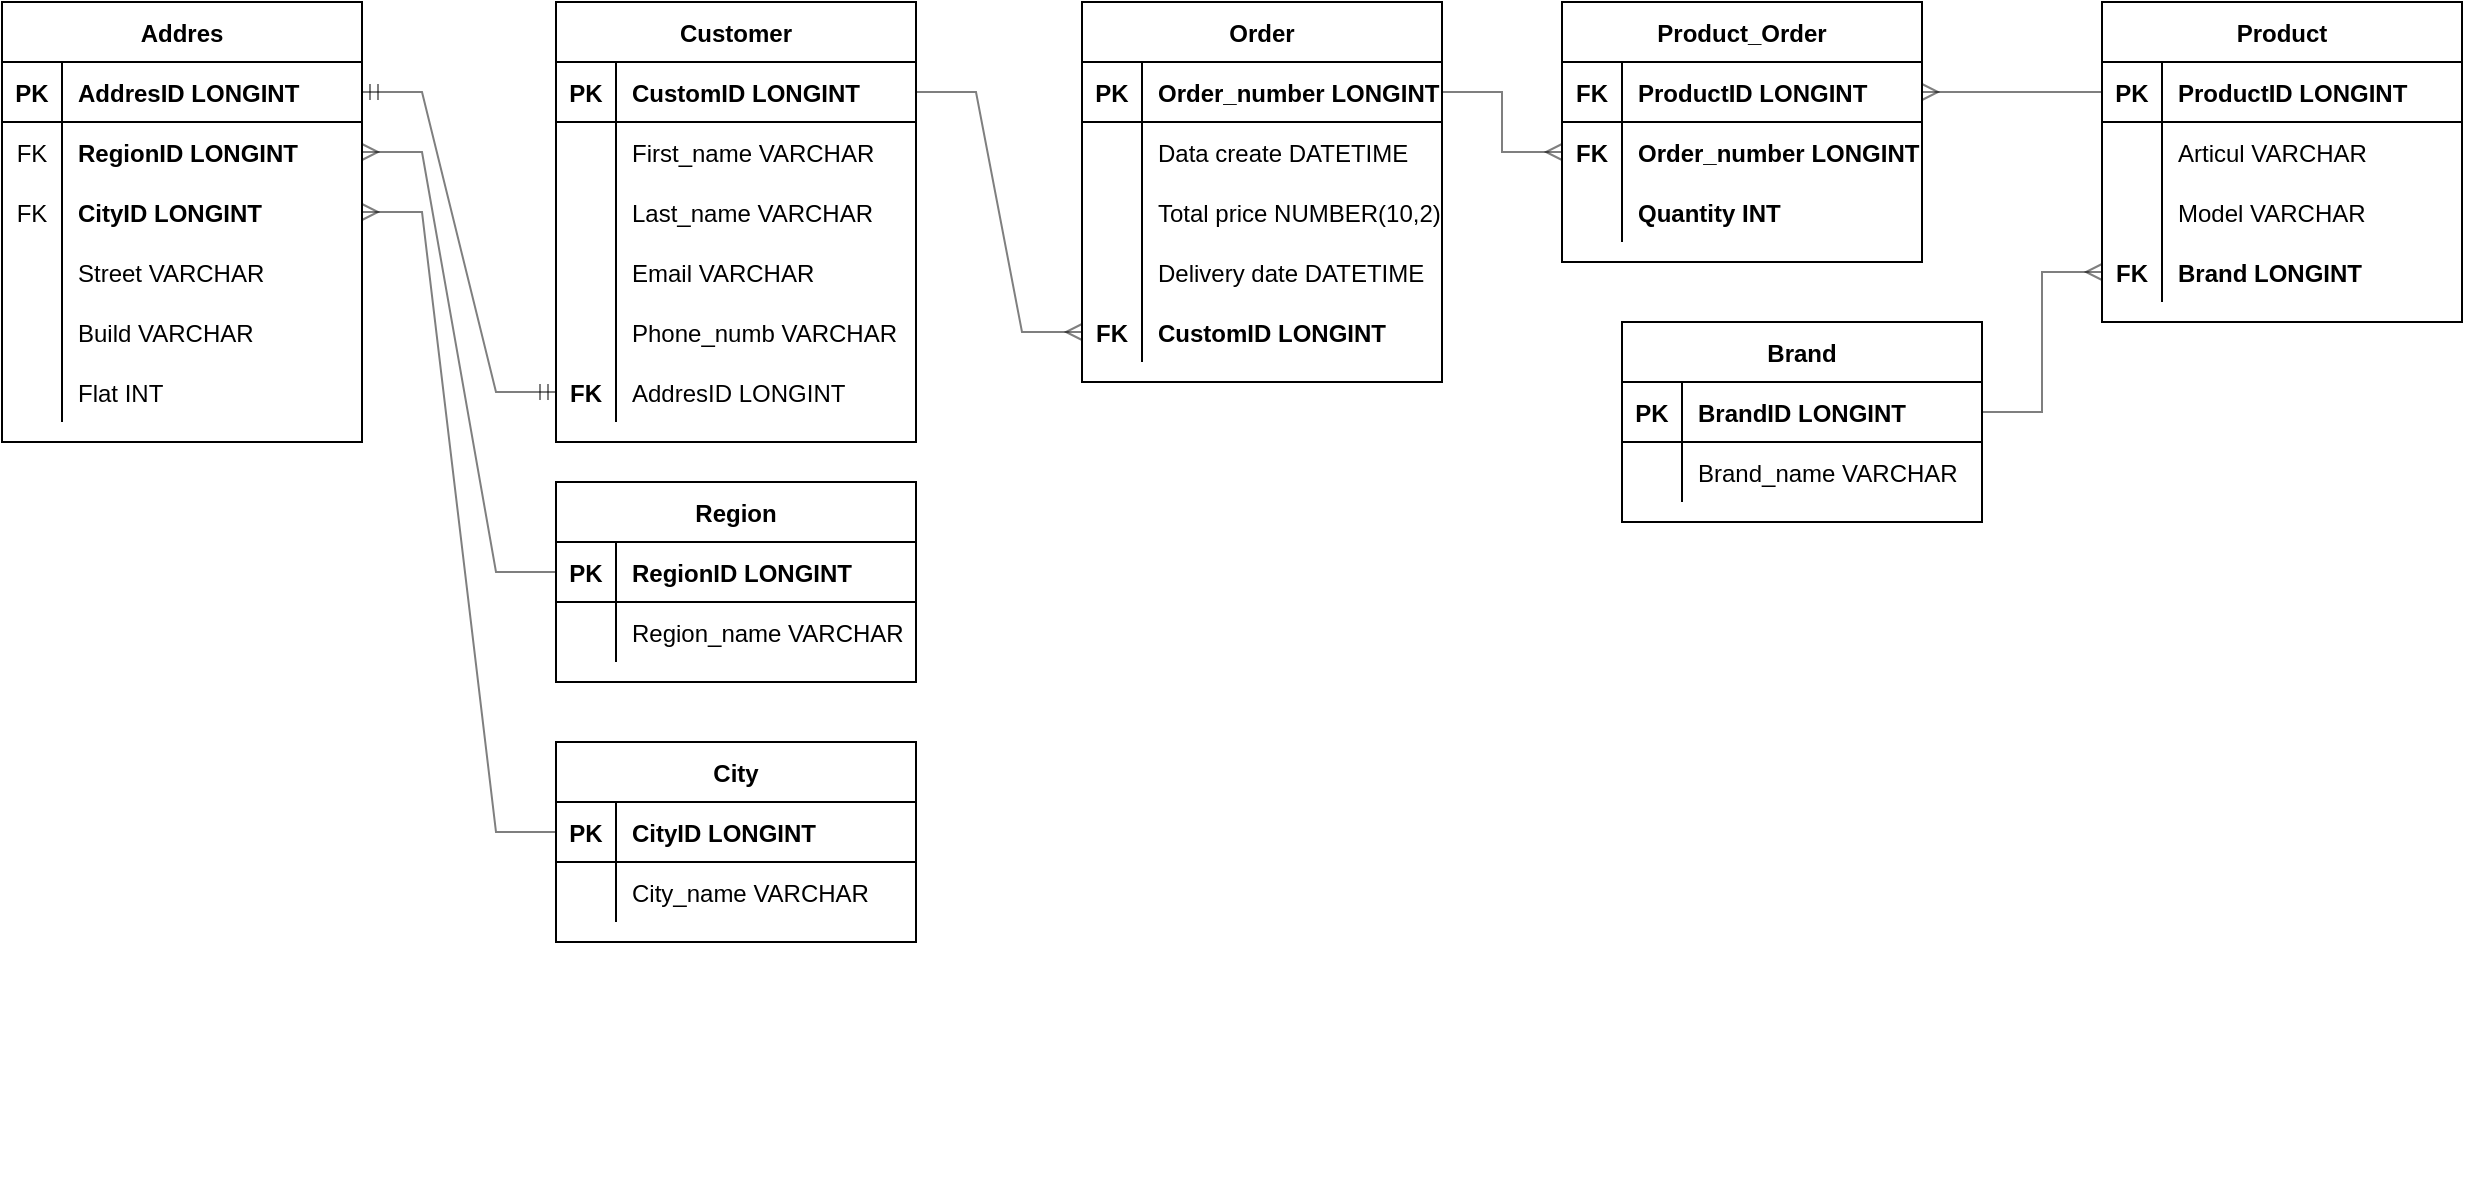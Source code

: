 <mxfile version="14.6.10" type="browser"><diagram id="TyTSO4e-wHSwPE5E1-9s" name="Page-1"><mxGraphModel dx="2249" dy="762" grid="1" gridSize="10" guides="1" tooltips="1" connect="1" arrows="1" fold="1" page="1" pageScale="1" pageWidth="827" pageHeight="1169" math="0" shadow="0"><root><mxCell id="0"/><mxCell id="1" parent="0"/><mxCell id="EKJioVwfo5TzYku-md_g-40" value="Customer" style="shape=table;startSize=30;container=1;collapsible=1;childLayout=tableLayout;fixedRows=1;rowLines=0;fontStyle=1;align=center;resizeLast=1;" parent="1" vertex="1"><mxGeometry x="-503" y="40" width="180" height="220" as="geometry"><mxRectangle x="30" y="90" width="90" height="30" as="alternateBounds"/></mxGeometry></mxCell><mxCell id="EKJioVwfo5TzYku-md_g-41" value="" style="shape=partialRectangle;collapsible=0;dropTarget=0;pointerEvents=0;fillColor=none;top=0;left=0;bottom=1;right=0;points=[[0,0.5],[1,0.5]];portConstraint=eastwest;" parent="EKJioVwfo5TzYku-md_g-40" vertex="1"><mxGeometry y="30" width="180" height="30" as="geometry"/></mxCell><mxCell id="EKJioVwfo5TzYku-md_g-42" value="PK" style="shape=partialRectangle;connectable=0;fillColor=none;top=0;left=0;bottom=0;right=0;fontStyle=1;overflow=hidden;" parent="EKJioVwfo5TzYku-md_g-41" vertex="1"><mxGeometry width="30" height="30" as="geometry"/></mxCell><mxCell id="EKJioVwfo5TzYku-md_g-43" value="CustomID LONGINT" style="shape=partialRectangle;connectable=0;fillColor=none;top=0;left=0;bottom=0;right=0;align=left;spacingLeft=6;fontStyle=1;overflow=hidden;" parent="EKJioVwfo5TzYku-md_g-41" vertex="1"><mxGeometry x="30" width="150" height="30" as="geometry"/></mxCell><mxCell id="EKJioVwfo5TzYku-md_g-44" value="" style="shape=partialRectangle;collapsible=0;dropTarget=0;pointerEvents=0;fillColor=none;top=0;left=0;bottom=0;right=0;points=[[0,0.5],[1,0.5]];portConstraint=eastwest;" parent="EKJioVwfo5TzYku-md_g-40" vertex="1"><mxGeometry y="60" width="180" height="30" as="geometry"/></mxCell><mxCell id="EKJioVwfo5TzYku-md_g-45" value="" style="shape=partialRectangle;connectable=0;fillColor=none;top=0;left=0;bottom=0;right=0;editable=1;overflow=hidden;" parent="EKJioVwfo5TzYku-md_g-44" vertex="1"><mxGeometry width="30" height="30" as="geometry"/></mxCell><mxCell id="EKJioVwfo5TzYku-md_g-46" value="First_name VARCHAR" style="shape=partialRectangle;connectable=0;fillColor=none;top=0;left=0;bottom=0;right=0;align=left;spacingLeft=6;overflow=hidden;" parent="EKJioVwfo5TzYku-md_g-44" vertex="1"><mxGeometry x="30" width="150" height="30" as="geometry"/></mxCell><mxCell id="EKJioVwfo5TzYku-md_g-47" value="" style="shape=partialRectangle;collapsible=0;dropTarget=0;pointerEvents=0;fillColor=none;top=0;left=0;bottom=0;right=0;points=[[0,0.5],[1,0.5]];portConstraint=eastwest;" parent="EKJioVwfo5TzYku-md_g-40" vertex="1"><mxGeometry y="90" width="180" height="30" as="geometry"/></mxCell><mxCell id="EKJioVwfo5TzYku-md_g-48" value="" style="shape=partialRectangle;connectable=0;fillColor=none;top=0;left=0;bottom=0;right=0;editable=1;overflow=hidden;" parent="EKJioVwfo5TzYku-md_g-47" vertex="1"><mxGeometry width="30" height="30" as="geometry"/></mxCell><mxCell id="EKJioVwfo5TzYku-md_g-49" value="Last_name VARCHAR" style="shape=partialRectangle;connectable=0;fillColor=none;top=0;left=0;bottom=0;right=0;align=left;spacingLeft=6;overflow=hidden;" parent="EKJioVwfo5TzYku-md_g-47" vertex="1"><mxGeometry x="30" width="150" height="30" as="geometry"/></mxCell><mxCell id="EKJioVwfo5TzYku-md_g-50" value="" style="shape=partialRectangle;collapsible=0;dropTarget=0;pointerEvents=0;fillColor=none;top=0;left=0;bottom=0;right=0;points=[[0,0.5],[1,0.5]];portConstraint=eastwest;" parent="EKJioVwfo5TzYku-md_g-40" vertex="1"><mxGeometry y="120" width="180" height="30" as="geometry"/></mxCell><mxCell id="EKJioVwfo5TzYku-md_g-51" value="" style="shape=partialRectangle;connectable=0;fillColor=none;top=0;left=0;bottom=0;right=0;editable=1;overflow=hidden;" parent="EKJioVwfo5TzYku-md_g-50" vertex="1"><mxGeometry width="30" height="30" as="geometry"/></mxCell><mxCell id="EKJioVwfo5TzYku-md_g-52" value="Email VARCHAR" style="shape=partialRectangle;connectable=0;fillColor=none;top=0;left=0;bottom=0;right=0;align=left;spacingLeft=6;overflow=hidden;" parent="EKJioVwfo5TzYku-md_g-50" vertex="1"><mxGeometry x="30" width="150" height="30" as="geometry"/></mxCell><mxCell id="0gwwKFlOJhHOjjYc3DP2-14" value="" style="shape=partialRectangle;collapsible=0;dropTarget=0;pointerEvents=0;fillColor=none;top=0;left=0;bottom=0;right=0;points=[[0,0.5],[1,0.5]];portConstraint=eastwest;" parent="EKJioVwfo5TzYku-md_g-40" vertex="1"><mxGeometry y="150" width="180" height="30" as="geometry"/></mxCell><mxCell id="0gwwKFlOJhHOjjYc3DP2-15" value="" style="shape=partialRectangle;connectable=0;fillColor=none;top=0;left=0;bottom=0;right=0;editable=1;overflow=hidden;" parent="0gwwKFlOJhHOjjYc3DP2-14" vertex="1"><mxGeometry width="30" height="30" as="geometry"/></mxCell><mxCell id="0gwwKFlOJhHOjjYc3DP2-16" value="Phone_numb VARCHAR" style="shape=partialRectangle;connectable=0;fillColor=none;top=0;left=0;bottom=0;right=0;align=left;spacingLeft=6;overflow=hidden;" parent="0gwwKFlOJhHOjjYc3DP2-14" vertex="1"><mxGeometry x="30" width="150" height="30" as="geometry"/></mxCell><mxCell id="0gwwKFlOJhHOjjYc3DP2-17" value="" style="shape=partialRectangle;collapsible=0;dropTarget=0;pointerEvents=0;fillColor=none;top=0;left=0;bottom=0;right=0;points=[[0,0.5],[1,0.5]];portConstraint=eastwest;" parent="EKJioVwfo5TzYku-md_g-40" vertex="1"><mxGeometry y="180" width="180" height="30" as="geometry"/></mxCell><mxCell id="0gwwKFlOJhHOjjYc3DP2-18" value="FK" style="shape=partialRectangle;connectable=0;fillColor=none;top=0;left=0;bottom=0;right=0;editable=1;overflow=hidden;fontStyle=1" parent="0gwwKFlOJhHOjjYc3DP2-17" vertex="1"><mxGeometry width="30" height="30" as="geometry"/></mxCell><mxCell id="0gwwKFlOJhHOjjYc3DP2-19" value="AddresID LONGINT" style="shape=partialRectangle;connectable=0;fillColor=none;top=0;left=0;bottom=0;right=0;align=left;spacingLeft=6;overflow=hidden;" parent="0gwwKFlOJhHOjjYc3DP2-17" vertex="1"><mxGeometry x="30" width="150" height="30" as="geometry"/></mxCell><mxCell id="EKJioVwfo5TzYku-md_g-56" value="Region" style="shape=table;startSize=30;container=1;collapsible=1;childLayout=tableLayout;fixedRows=1;rowLines=0;fontStyle=1;align=center;resizeLast=1;" parent="1" vertex="1"><mxGeometry x="-503" y="280" width="180" height="100" as="geometry"/></mxCell><mxCell id="EKJioVwfo5TzYku-md_g-57" value="" style="shape=partialRectangle;collapsible=0;dropTarget=0;pointerEvents=0;fillColor=none;top=0;left=0;bottom=1;right=0;points=[[0,0.5],[1,0.5]];portConstraint=eastwest;" parent="EKJioVwfo5TzYku-md_g-56" vertex="1"><mxGeometry y="30" width="180" height="30" as="geometry"/></mxCell><mxCell id="EKJioVwfo5TzYku-md_g-58" value="PK" style="shape=partialRectangle;connectable=0;fillColor=none;top=0;left=0;bottom=0;right=0;fontStyle=1;overflow=hidden;" parent="EKJioVwfo5TzYku-md_g-57" vertex="1"><mxGeometry width="30" height="30" as="geometry"/></mxCell><mxCell id="EKJioVwfo5TzYku-md_g-59" value="RegionID LONGINT" style="shape=partialRectangle;connectable=0;fillColor=none;top=0;left=0;bottom=0;right=0;align=left;spacingLeft=6;fontStyle=1;overflow=hidden;" parent="EKJioVwfo5TzYku-md_g-57" vertex="1"><mxGeometry x="30" width="150" height="30" as="geometry"/></mxCell><mxCell id="EKJioVwfo5TzYku-md_g-60" value="" style="shape=partialRectangle;collapsible=0;dropTarget=0;pointerEvents=0;fillColor=none;top=0;left=0;bottom=0;right=0;points=[[0,0.5],[1,0.5]];portConstraint=eastwest;" parent="EKJioVwfo5TzYku-md_g-56" vertex="1"><mxGeometry y="60" width="180" height="30" as="geometry"/></mxCell><mxCell id="EKJioVwfo5TzYku-md_g-61" value="" style="shape=partialRectangle;connectable=0;fillColor=none;top=0;left=0;bottom=0;right=0;editable=1;overflow=hidden;" parent="EKJioVwfo5TzYku-md_g-60" vertex="1"><mxGeometry width="30" height="30" as="geometry"/></mxCell><mxCell id="EKJioVwfo5TzYku-md_g-62" value="Region_name VARCHAR" style="shape=partialRectangle;connectable=0;fillColor=none;top=0;left=0;bottom=0;right=0;align=left;spacingLeft=6;overflow=hidden;" parent="EKJioVwfo5TzYku-md_g-60" vertex="1"><mxGeometry x="30" width="150" height="30" as="geometry"/></mxCell><mxCell id="EKJioVwfo5TzYku-md_g-69" value="City" style="shape=table;startSize=30;container=1;collapsible=1;childLayout=tableLayout;fixedRows=1;rowLines=0;fontStyle=1;align=center;resizeLast=1;" parent="1" vertex="1"><mxGeometry x="-503" y="410" width="180" height="100" as="geometry"/></mxCell><mxCell id="EKJioVwfo5TzYku-md_g-70" value="" style="shape=partialRectangle;collapsible=0;dropTarget=0;pointerEvents=0;fillColor=none;top=0;left=0;bottom=1;right=0;points=[[0,0.5],[1,0.5]];portConstraint=eastwest;" parent="EKJioVwfo5TzYku-md_g-69" vertex="1"><mxGeometry y="30" width="180" height="30" as="geometry"/></mxCell><mxCell id="EKJioVwfo5TzYku-md_g-71" value="PK" style="shape=partialRectangle;connectable=0;fillColor=none;top=0;left=0;bottom=0;right=0;fontStyle=1;overflow=hidden;" parent="EKJioVwfo5TzYku-md_g-70" vertex="1"><mxGeometry width="30" height="30" as="geometry"/></mxCell><mxCell id="EKJioVwfo5TzYku-md_g-72" value="CityID LONGINT" style="shape=partialRectangle;connectable=0;fillColor=none;top=0;left=0;bottom=0;right=0;align=left;spacingLeft=6;fontStyle=1;overflow=hidden;" parent="EKJioVwfo5TzYku-md_g-70" vertex="1"><mxGeometry x="30" width="150" height="30" as="geometry"/></mxCell><mxCell id="EKJioVwfo5TzYku-md_g-73" value="" style="shape=partialRectangle;collapsible=0;dropTarget=0;pointerEvents=0;fillColor=none;top=0;left=0;bottom=0;right=0;points=[[0,0.5],[1,0.5]];portConstraint=eastwest;" parent="EKJioVwfo5TzYku-md_g-69" vertex="1"><mxGeometry y="60" width="180" height="30" as="geometry"/></mxCell><mxCell id="EKJioVwfo5TzYku-md_g-74" value="" style="shape=partialRectangle;connectable=0;fillColor=none;top=0;left=0;bottom=0;right=0;editable=1;overflow=hidden;" parent="EKJioVwfo5TzYku-md_g-73" vertex="1"><mxGeometry width="30" height="30" as="geometry"/></mxCell><mxCell id="EKJioVwfo5TzYku-md_g-75" value="City_name VARCHAR" style="shape=partialRectangle;connectable=0;fillColor=none;top=0;left=0;bottom=0;right=0;align=left;spacingLeft=6;overflow=hidden;" parent="EKJioVwfo5TzYku-md_g-73" vertex="1"><mxGeometry x="30" width="150" height="30" as="geometry"/></mxCell><mxCell id="EKJioVwfo5TzYku-md_g-82" value="Addres" style="shape=table;startSize=30;container=1;collapsible=1;childLayout=tableLayout;fixedRows=1;rowLines=0;fontStyle=1;align=center;resizeLast=1;" parent="1" vertex="1"><mxGeometry x="-780" y="40" width="180" height="220" as="geometry"/></mxCell><mxCell id="EKJioVwfo5TzYku-md_g-83" value="" style="shape=partialRectangle;collapsible=0;dropTarget=0;pointerEvents=0;fillColor=none;top=0;left=0;bottom=1;right=0;points=[[0,0.5],[1,0.5]];portConstraint=eastwest;" parent="EKJioVwfo5TzYku-md_g-82" vertex="1"><mxGeometry y="30" width="180" height="30" as="geometry"/></mxCell><mxCell id="EKJioVwfo5TzYku-md_g-84" value="PK" style="shape=partialRectangle;connectable=0;fillColor=none;top=0;left=0;bottom=0;right=0;fontStyle=1;overflow=hidden;" parent="EKJioVwfo5TzYku-md_g-83" vertex="1"><mxGeometry width="30" height="30" as="geometry"/></mxCell><mxCell id="EKJioVwfo5TzYku-md_g-85" value="AddresID LONGINT" style="shape=partialRectangle;connectable=0;fillColor=none;top=0;left=0;bottom=0;right=0;align=left;spacingLeft=6;fontStyle=1;overflow=hidden;" parent="EKJioVwfo5TzYku-md_g-83" vertex="1"><mxGeometry x="30" width="150" height="30" as="geometry"/></mxCell><mxCell id="EKJioVwfo5TzYku-md_g-86" value="" style="shape=partialRectangle;collapsible=0;dropTarget=0;pointerEvents=0;fillColor=none;top=0;left=0;bottom=0;right=0;points=[[0,0.5],[1,0.5]];portConstraint=eastwest;" parent="EKJioVwfo5TzYku-md_g-82" vertex="1"><mxGeometry y="60" width="180" height="30" as="geometry"/></mxCell><mxCell id="EKJioVwfo5TzYku-md_g-87" value="FK" style="shape=partialRectangle;connectable=0;fillColor=none;top=0;left=0;bottom=0;right=0;editable=1;overflow=hidden;" parent="EKJioVwfo5TzYku-md_g-86" vertex="1"><mxGeometry width="30" height="30" as="geometry"/></mxCell><mxCell id="EKJioVwfo5TzYku-md_g-88" value="RegionID LONGINT" style="shape=partialRectangle;connectable=0;fillColor=none;top=0;left=0;bottom=0;right=0;align=left;spacingLeft=6;overflow=hidden;fontStyle=1" parent="EKJioVwfo5TzYku-md_g-86" vertex="1"><mxGeometry x="30" width="150" height="30" as="geometry"/></mxCell><mxCell id="EKJioVwfo5TzYku-md_g-89" value="" style="shape=partialRectangle;collapsible=0;dropTarget=0;pointerEvents=0;fillColor=none;top=0;left=0;bottom=0;right=0;points=[[0,0.5],[1,0.5]];portConstraint=eastwest;" parent="EKJioVwfo5TzYku-md_g-82" vertex="1"><mxGeometry y="90" width="180" height="30" as="geometry"/></mxCell><mxCell id="EKJioVwfo5TzYku-md_g-90" value="FK" style="shape=partialRectangle;connectable=0;fillColor=none;top=0;left=0;bottom=0;right=0;editable=1;overflow=hidden;" parent="EKJioVwfo5TzYku-md_g-89" vertex="1"><mxGeometry width="30" height="30" as="geometry"/></mxCell><mxCell id="EKJioVwfo5TzYku-md_g-91" value="CityID LONGINT" style="shape=partialRectangle;connectable=0;fillColor=none;top=0;left=0;bottom=0;right=0;align=left;spacingLeft=6;overflow=hidden;fontStyle=1" parent="EKJioVwfo5TzYku-md_g-89" vertex="1"><mxGeometry x="30" width="150" height="30" as="geometry"/></mxCell><mxCell id="0gwwKFlOJhHOjjYc3DP2-20" value="" style="shape=partialRectangle;collapsible=0;dropTarget=0;pointerEvents=0;fillColor=none;top=0;left=0;bottom=0;right=0;points=[[0,0.5],[1,0.5]];portConstraint=eastwest;" parent="EKJioVwfo5TzYku-md_g-82" vertex="1"><mxGeometry y="120" width="180" height="30" as="geometry"/></mxCell><mxCell id="0gwwKFlOJhHOjjYc3DP2-21" value="" style="shape=partialRectangle;connectable=0;fillColor=none;top=0;left=0;bottom=0;right=0;editable=1;overflow=hidden;" parent="0gwwKFlOJhHOjjYc3DP2-20" vertex="1"><mxGeometry width="30" height="30" as="geometry"/></mxCell><mxCell id="0gwwKFlOJhHOjjYc3DP2-22" value="Street VARCHAR" style="shape=partialRectangle;connectable=0;fillColor=none;top=0;left=0;bottom=0;right=0;align=left;spacingLeft=6;overflow=hidden;fontStyle=0" parent="0gwwKFlOJhHOjjYc3DP2-20" vertex="1"><mxGeometry x="30" width="150" height="30" as="geometry"/></mxCell><mxCell id="0gwwKFlOJhHOjjYc3DP2-75" value="" style="shape=partialRectangle;collapsible=0;dropTarget=0;pointerEvents=0;fillColor=none;top=0;left=0;bottom=0;right=0;points=[[0,0.5],[1,0.5]];portConstraint=eastwest;" parent="EKJioVwfo5TzYku-md_g-82" vertex="1"><mxGeometry y="150" width="180" height="30" as="geometry"/></mxCell><mxCell id="0gwwKFlOJhHOjjYc3DP2-76" value="" style="shape=partialRectangle;connectable=0;fillColor=none;top=0;left=0;bottom=0;right=0;editable=1;overflow=hidden;" parent="0gwwKFlOJhHOjjYc3DP2-75" vertex="1"><mxGeometry width="30" height="30" as="geometry"/></mxCell><mxCell id="0gwwKFlOJhHOjjYc3DP2-77" value="Build VARCHAR" style="shape=partialRectangle;connectable=0;fillColor=none;top=0;left=0;bottom=0;right=0;align=left;spacingLeft=6;overflow=hidden;fontStyle=0" parent="0gwwKFlOJhHOjjYc3DP2-75" vertex="1"><mxGeometry x="30" width="150" height="30" as="geometry"/></mxCell><mxCell id="0gwwKFlOJhHOjjYc3DP2-78" value="" style="shape=partialRectangle;collapsible=0;dropTarget=0;pointerEvents=0;fillColor=none;top=0;left=0;bottom=0;right=0;points=[[0,0.5],[1,0.5]];portConstraint=eastwest;" parent="EKJioVwfo5TzYku-md_g-82" vertex="1"><mxGeometry y="180" width="180" height="30" as="geometry"/></mxCell><mxCell id="0gwwKFlOJhHOjjYc3DP2-79" value="" style="shape=partialRectangle;connectable=0;fillColor=none;top=0;left=0;bottom=0;right=0;editable=1;overflow=hidden;" parent="0gwwKFlOJhHOjjYc3DP2-78" vertex="1"><mxGeometry width="30" height="30" as="geometry"/></mxCell><mxCell id="0gwwKFlOJhHOjjYc3DP2-80" value="Flat INT" style="shape=partialRectangle;connectable=0;fillColor=none;top=0;left=0;bottom=0;right=0;align=left;spacingLeft=6;overflow=hidden;fontStyle=0" parent="0gwwKFlOJhHOjjYc3DP2-78" vertex="1"><mxGeometry x="30" width="150" height="30" as="geometry"/></mxCell><mxCell id="EKJioVwfo5TzYku-md_g-95" value="" style="shape=partialRectangle;collapsible=0;dropTarget=0;pointerEvents=0;fillColor=none;top=0;left=0;bottom=0;right=0;points=[[0,0.5],[1,0.5]];portConstraint=eastwest;" parent="1" vertex="1"><mxGeometry x="-80" y="600" width="180" height="30" as="geometry"/></mxCell><mxCell id="EKJioVwfo5TzYku-md_g-96" value="" style="shape=partialRectangle;connectable=0;fillColor=none;top=0;left=0;bottom=0;right=0;editable=1;overflow=hidden;" parent="EKJioVwfo5TzYku-md_g-95" vertex="1"><mxGeometry width="30" height="30" as="geometry"/></mxCell><mxCell id="EKJioVwfo5TzYku-md_g-101" value="Order" style="shape=table;startSize=30;container=1;collapsible=1;childLayout=tableLayout;fixedRows=1;rowLines=0;fontStyle=1;align=center;resizeLast=1;" parent="1" vertex="1"><mxGeometry x="-240" y="40" width="180" height="190" as="geometry"/></mxCell><mxCell id="EKJioVwfo5TzYku-md_g-102" value="" style="shape=partialRectangle;collapsible=0;dropTarget=0;pointerEvents=0;fillColor=none;top=0;left=0;bottom=1;right=0;points=[[0,0.5],[1,0.5]];portConstraint=eastwest;" parent="EKJioVwfo5TzYku-md_g-101" vertex="1"><mxGeometry y="30" width="180" height="30" as="geometry"/></mxCell><mxCell id="EKJioVwfo5TzYku-md_g-103" value="PK" style="shape=partialRectangle;connectable=0;fillColor=none;top=0;left=0;bottom=0;right=0;fontStyle=1;overflow=hidden;" parent="EKJioVwfo5TzYku-md_g-102" vertex="1"><mxGeometry width="30" height="30" as="geometry"/></mxCell><mxCell id="EKJioVwfo5TzYku-md_g-104" value="Order_number LONGINT" style="shape=partialRectangle;connectable=0;fillColor=none;top=0;left=0;bottom=0;right=0;align=left;spacingLeft=6;fontStyle=1;overflow=hidden;" parent="EKJioVwfo5TzYku-md_g-102" vertex="1"><mxGeometry x="30" width="150" height="30" as="geometry"/></mxCell><mxCell id="EKJioVwfo5TzYku-md_g-105" value="" style="shape=partialRectangle;collapsible=0;dropTarget=0;pointerEvents=0;fillColor=none;top=0;left=0;bottom=0;right=0;points=[[0,0.5],[1,0.5]];portConstraint=eastwest;" parent="EKJioVwfo5TzYku-md_g-101" vertex="1"><mxGeometry y="60" width="180" height="30" as="geometry"/></mxCell><mxCell id="EKJioVwfo5TzYku-md_g-106" value="" style="shape=partialRectangle;connectable=0;fillColor=none;top=0;left=0;bottom=0;right=0;editable=1;overflow=hidden;" parent="EKJioVwfo5TzYku-md_g-105" vertex="1"><mxGeometry width="30" height="30" as="geometry"/></mxCell><mxCell id="EKJioVwfo5TzYku-md_g-107" value="Data create DATETIME" style="shape=partialRectangle;connectable=0;fillColor=none;top=0;left=0;bottom=0;right=0;align=left;spacingLeft=6;overflow=hidden;" parent="EKJioVwfo5TzYku-md_g-105" vertex="1"><mxGeometry x="30" width="150" height="30" as="geometry"/></mxCell><mxCell id="EKJioVwfo5TzYku-md_g-108" value="" style="shape=partialRectangle;collapsible=0;dropTarget=0;pointerEvents=0;fillColor=none;top=0;left=0;bottom=0;right=0;points=[[0,0.5],[1,0.5]];portConstraint=eastwest;" parent="EKJioVwfo5TzYku-md_g-101" vertex="1"><mxGeometry y="90" width="180" height="30" as="geometry"/></mxCell><mxCell id="EKJioVwfo5TzYku-md_g-109" value="" style="shape=partialRectangle;connectable=0;fillColor=none;top=0;left=0;bottom=0;right=0;editable=1;overflow=hidden;" parent="EKJioVwfo5TzYku-md_g-108" vertex="1"><mxGeometry width="30" height="30" as="geometry"/></mxCell><mxCell id="EKJioVwfo5TzYku-md_g-110" value="Total price NUMBER(10,2)" style="shape=partialRectangle;connectable=0;fillColor=none;top=0;left=0;bottom=0;right=0;align=left;spacingLeft=6;overflow=hidden;" parent="EKJioVwfo5TzYku-md_g-108" vertex="1"><mxGeometry x="30" width="150" height="30" as="geometry"/></mxCell><mxCell id="EKJioVwfo5TzYku-md_g-111" value="" style="shape=partialRectangle;collapsible=0;dropTarget=0;pointerEvents=0;fillColor=none;top=0;left=0;bottom=0;right=0;points=[[0,0.5],[1,0.5]];portConstraint=eastwest;" parent="EKJioVwfo5TzYku-md_g-101" vertex="1"><mxGeometry y="120" width="180" height="30" as="geometry"/></mxCell><mxCell id="EKJioVwfo5TzYku-md_g-112" value="" style="shape=partialRectangle;connectable=0;fillColor=none;top=0;left=0;bottom=0;right=0;editable=1;overflow=hidden;" parent="EKJioVwfo5TzYku-md_g-111" vertex="1"><mxGeometry width="30" height="30" as="geometry"/></mxCell><mxCell id="EKJioVwfo5TzYku-md_g-113" value="Delivery date DATETIME" style="shape=partialRectangle;connectable=0;fillColor=none;top=0;left=0;bottom=0;right=0;align=left;spacingLeft=6;overflow=hidden;" parent="EKJioVwfo5TzYku-md_g-111" vertex="1"><mxGeometry x="30" width="150" height="30" as="geometry"/></mxCell><mxCell id="0gwwKFlOJhHOjjYc3DP2-113" value="" style="shape=partialRectangle;collapsible=0;dropTarget=0;pointerEvents=0;fillColor=none;top=0;left=0;bottom=0;right=0;points=[[0,0.5],[1,0.5]];portConstraint=eastwest;" parent="EKJioVwfo5TzYku-md_g-101" vertex="1"><mxGeometry y="150" width="180" height="30" as="geometry"/></mxCell><mxCell id="0gwwKFlOJhHOjjYc3DP2-114" value="FK" style="shape=partialRectangle;connectable=0;fillColor=none;top=0;left=0;bottom=0;right=0;editable=1;overflow=hidden;fontStyle=1" parent="0gwwKFlOJhHOjjYc3DP2-113" vertex="1"><mxGeometry width="30" height="30" as="geometry"/></mxCell><mxCell id="0gwwKFlOJhHOjjYc3DP2-115" value="CustomID LONGINT" style="shape=partialRectangle;connectable=0;fillColor=none;top=0;left=0;bottom=0;right=0;align=left;spacingLeft=6;overflow=hidden;fontStyle=1" parent="0gwwKFlOJhHOjjYc3DP2-113" vertex="1"><mxGeometry x="30" width="150" height="30" as="geometry"/></mxCell><mxCell id="0gwwKFlOJhHOjjYc3DP2-81" value="Product" style="shape=table;startSize=30;container=1;collapsible=1;childLayout=tableLayout;fixedRows=1;rowLines=0;fontStyle=1;align=center;resizeLast=1;" parent="1" vertex="1"><mxGeometry x="270" y="40" width="180" height="160" as="geometry"><mxRectangle x="30" y="90" width="90" height="30" as="alternateBounds"/></mxGeometry></mxCell><mxCell id="0gwwKFlOJhHOjjYc3DP2-82" value="" style="shape=partialRectangle;collapsible=0;dropTarget=0;pointerEvents=0;fillColor=none;top=0;left=0;bottom=1;right=0;points=[[0,0.5],[1,0.5]];portConstraint=eastwest;" parent="0gwwKFlOJhHOjjYc3DP2-81" vertex="1"><mxGeometry y="30" width="180" height="30" as="geometry"/></mxCell><mxCell id="0gwwKFlOJhHOjjYc3DP2-83" value="PK" style="shape=partialRectangle;connectable=0;fillColor=none;top=0;left=0;bottom=0;right=0;fontStyle=1;overflow=hidden;" parent="0gwwKFlOJhHOjjYc3DP2-82" vertex="1"><mxGeometry width="30" height="30" as="geometry"/></mxCell><mxCell id="0gwwKFlOJhHOjjYc3DP2-84" value="ProductID LONGINT" style="shape=partialRectangle;connectable=0;fillColor=none;top=0;left=0;bottom=0;right=0;align=left;spacingLeft=6;fontStyle=1;overflow=hidden;" parent="0gwwKFlOJhHOjjYc3DP2-82" vertex="1"><mxGeometry x="30" width="150" height="30" as="geometry"/></mxCell><mxCell id="0gwwKFlOJhHOjjYc3DP2-85" value="" style="shape=partialRectangle;collapsible=0;dropTarget=0;pointerEvents=0;fillColor=none;top=0;left=0;bottom=0;right=0;points=[[0,0.5],[1,0.5]];portConstraint=eastwest;" parent="0gwwKFlOJhHOjjYc3DP2-81" vertex="1"><mxGeometry y="60" width="180" height="30" as="geometry"/></mxCell><mxCell id="0gwwKFlOJhHOjjYc3DP2-86" value="" style="shape=partialRectangle;connectable=0;fillColor=none;top=0;left=0;bottom=0;right=0;editable=1;overflow=hidden;" parent="0gwwKFlOJhHOjjYc3DP2-85" vertex="1"><mxGeometry width="30" height="30" as="geometry"/></mxCell><mxCell id="0gwwKFlOJhHOjjYc3DP2-87" value="Articul VARCHAR" style="shape=partialRectangle;connectable=0;fillColor=none;top=0;left=0;bottom=0;right=0;align=left;spacingLeft=6;overflow=hidden;" parent="0gwwKFlOJhHOjjYc3DP2-85" vertex="1"><mxGeometry x="30" width="150" height="30" as="geometry"/></mxCell><mxCell id="0gwwKFlOJhHOjjYc3DP2-88" value="" style="shape=partialRectangle;collapsible=0;dropTarget=0;pointerEvents=0;fillColor=none;top=0;left=0;bottom=0;right=0;points=[[0,0.5],[1,0.5]];portConstraint=eastwest;" parent="0gwwKFlOJhHOjjYc3DP2-81" vertex="1"><mxGeometry y="90" width="180" height="30" as="geometry"/></mxCell><mxCell id="0gwwKFlOJhHOjjYc3DP2-89" value="" style="shape=partialRectangle;connectable=0;fillColor=none;top=0;left=0;bottom=0;right=0;editable=1;overflow=hidden;" parent="0gwwKFlOJhHOjjYc3DP2-88" vertex="1"><mxGeometry width="30" height="30" as="geometry"/></mxCell><mxCell id="0gwwKFlOJhHOjjYc3DP2-90" value="Model VARCHAR" style="shape=partialRectangle;connectable=0;fillColor=none;top=0;left=0;bottom=0;right=0;align=left;spacingLeft=6;overflow=hidden;" parent="0gwwKFlOJhHOjjYc3DP2-88" vertex="1"><mxGeometry x="30" width="150" height="30" as="geometry"/></mxCell><mxCell id="0gwwKFlOJhHOjjYc3DP2-91" value="" style="shape=partialRectangle;collapsible=0;dropTarget=0;pointerEvents=0;fillColor=none;top=0;left=0;bottom=0;right=0;points=[[0,0.5],[1,0.5]];portConstraint=eastwest;" parent="0gwwKFlOJhHOjjYc3DP2-81" vertex="1"><mxGeometry y="120" width="180" height="30" as="geometry"/></mxCell><mxCell id="0gwwKFlOJhHOjjYc3DP2-92" value="FK" style="shape=partialRectangle;connectable=0;fillColor=none;top=0;left=0;bottom=0;right=0;editable=1;overflow=hidden;fontStyle=1" parent="0gwwKFlOJhHOjjYc3DP2-91" vertex="1"><mxGeometry width="30" height="30" as="geometry"/></mxCell><mxCell id="0gwwKFlOJhHOjjYc3DP2-93" value="Brand LONGINT" style="shape=partialRectangle;connectable=0;fillColor=none;top=0;left=0;bottom=0;right=0;align=left;spacingLeft=6;overflow=hidden;fontStyle=1" parent="0gwwKFlOJhHOjjYc3DP2-91" vertex="1"><mxGeometry x="30" width="150" height="30" as="geometry"/></mxCell><mxCell id="0gwwKFlOJhHOjjYc3DP2-100" value="Product_Order" style="shape=table;startSize=30;container=1;collapsible=1;childLayout=tableLayout;fixedRows=1;rowLines=0;fontStyle=1;align=center;resizeLast=1;" parent="1" vertex="1"><mxGeometry y="40" width="180" height="130" as="geometry"><mxRectangle x="30" y="90" width="90" height="30" as="alternateBounds"/></mxGeometry></mxCell><mxCell id="0gwwKFlOJhHOjjYc3DP2-101" value="" style="shape=partialRectangle;collapsible=0;dropTarget=0;pointerEvents=0;fillColor=none;top=0;left=0;bottom=1;right=0;points=[[0,0.5],[1,0.5]];portConstraint=eastwest;" parent="0gwwKFlOJhHOjjYc3DP2-100" vertex="1"><mxGeometry y="30" width="180" height="30" as="geometry"/></mxCell><mxCell id="0gwwKFlOJhHOjjYc3DP2-102" value="FK" style="shape=partialRectangle;connectable=0;fillColor=none;top=0;left=0;bottom=0;right=0;fontStyle=1;overflow=hidden;" parent="0gwwKFlOJhHOjjYc3DP2-101" vertex="1"><mxGeometry width="30" height="30" as="geometry"/></mxCell><mxCell id="0gwwKFlOJhHOjjYc3DP2-103" value="ProductID LONGINT" style="shape=partialRectangle;connectable=0;fillColor=none;top=0;left=0;bottom=0;right=0;align=left;spacingLeft=6;fontStyle=1;overflow=hidden;" parent="0gwwKFlOJhHOjjYc3DP2-101" vertex="1"><mxGeometry x="30" width="150" height="30" as="geometry"/></mxCell><mxCell id="0gwwKFlOJhHOjjYc3DP2-110" value="" style="shape=partialRectangle;collapsible=0;dropTarget=0;pointerEvents=0;fillColor=none;top=0;left=0;bottom=0;right=0;points=[[0,0.5],[1,0.5]];portConstraint=eastwest;" parent="0gwwKFlOJhHOjjYc3DP2-100" vertex="1"><mxGeometry y="60" width="180" height="30" as="geometry"/></mxCell><mxCell id="0gwwKFlOJhHOjjYc3DP2-111" value="FK" style="shape=partialRectangle;connectable=0;fillColor=none;top=0;left=0;bottom=0;right=0;editable=1;overflow=hidden;fontStyle=1" parent="0gwwKFlOJhHOjjYc3DP2-110" vertex="1"><mxGeometry width="30" height="30" as="geometry"/></mxCell><mxCell id="0gwwKFlOJhHOjjYc3DP2-112" value="Order_number LONGINT" style="shape=partialRectangle;connectable=0;fillColor=none;top=0;left=0;bottom=0;right=0;align=left;spacingLeft=6;overflow=hidden;fontStyle=1" parent="0gwwKFlOJhHOjjYc3DP2-110" vertex="1"><mxGeometry x="30" width="150" height="30" as="geometry"/></mxCell><mxCell id="zaNIJcU5xMdajZh2xaqO-8" value="" style="shape=partialRectangle;collapsible=0;dropTarget=0;pointerEvents=0;fillColor=none;top=0;left=0;bottom=0;right=0;points=[[0,0.5],[1,0.5]];portConstraint=eastwest;" vertex="1" parent="0gwwKFlOJhHOjjYc3DP2-100"><mxGeometry y="90" width="180" height="30" as="geometry"/></mxCell><mxCell id="zaNIJcU5xMdajZh2xaqO-9" value="" style="shape=partialRectangle;connectable=0;fillColor=none;top=0;left=0;bottom=0;right=0;editable=1;overflow=hidden;fontStyle=1" vertex="1" parent="zaNIJcU5xMdajZh2xaqO-8"><mxGeometry width="30" height="30" as="geometry"/></mxCell><mxCell id="zaNIJcU5xMdajZh2xaqO-10" value="Quantity INT" style="shape=partialRectangle;connectable=0;fillColor=none;top=0;left=0;bottom=0;right=0;align=left;spacingLeft=6;overflow=hidden;fontStyle=1" vertex="1" parent="zaNIJcU5xMdajZh2xaqO-8"><mxGeometry x="30" width="150" height="30" as="geometry"/></mxCell><mxCell id="0gwwKFlOJhHOjjYc3DP2-116" value="Brand" style="shape=table;startSize=30;container=1;collapsible=1;childLayout=tableLayout;fixedRows=1;rowLines=0;fontStyle=1;align=center;resizeLast=1;" parent="1" vertex="1"><mxGeometry x="30" y="200" width="180" height="100" as="geometry"><mxRectangle x="30" y="90" width="90" height="30" as="alternateBounds"/></mxGeometry></mxCell><mxCell id="0gwwKFlOJhHOjjYc3DP2-117" value="" style="shape=partialRectangle;collapsible=0;dropTarget=0;pointerEvents=0;fillColor=none;top=0;left=0;bottom=1;right=0;points=[[0,0.5],[1,0.5]];portConstraint=eastwest;" parent="0gwwKFlOJhHOjjYc3DP2-116" vertex="1"><mxGeometry y="30" width="180" height="30" as="geometry"/></mxCell><mxCell id="0gwwKFlOJhHOjjYc3DP2-118" value="PK" style="shape=partialRectangle;connectable=0;fillColor=none;top=0;left=0;bottom=0;right=0;fontStyle=1;overflow=hidden;" parent="0gwwKFlOJhHOjjYc3DP2-117" vertex="1"><mxGeometry width="30" height="30" as="geometry"/></mxCell><mxCell id="0gwwKFlOJhHOjjYc3DP2-119" value="BrandID LONGINT" style="shape=partialRectangle;connectable=0;fillColor=none;top=0;left=0;bottom=0;right=0;align=left;spacingLeft=6;fontStyle=1;overflow=hidden;" parent="0gwwKFlOJhHOjjYc3DP2-117" vertex="1"><mxGeometry x="30" width="150" height="30" as="geometry"/></mxCell><mxCell id="0gwwKFlOJhHOjjYc3DP2-126" value="" style="shape=partialRectangle;collapsible=0;dropTarget=0;pointerEvents=0;fillColor=none;top=0;left=0;bottom=0;right=0;points=[[0,0.5],[1,0.5]];portConstraint=eastwest;" parent="0gwwKFlOJhHOjjYc3DP2-116" vertex="1"><mxGeometry y="60" width="180" height="30" as="geometry"/></mxCell><mxCell id="0gwwKFlOJhHOjjYc3DP2-127" value="" style="shape=partialRectangle;connectable=0;fillColor=none;top=0;left=0;bottom=0;right=0;editable=1;overflow=hidden;fontStyle=1" parent="0gwwKFlOJhHOjjYc3DP2-126" vertex="1"><mxGeometry width="30" height="30" as="geometry"/></mxCell><mxCell id="0gwwKFlOJhHOjjYc3DP2-128" value="Brand_name VARCHAR" style="shape=partialRectangle;connectable=0;fillColor=none;top=0;left=0;bottom=0;right=0;align=left;spacingLeft=6;overflow=hidden;fontStyle=0" parent="0gwwKFlOJhHOjjYc3DP2-126" vertex="1"><mxGeometry x="30" width="150" height="30" as="geometry"/></mxCell><mxCell id="0gwwKFlOJhHOjjYc3DP2-129" value="" style="edgeStyle=entityRelationEdgeStyle;fontSize=12;html=1;endArrow=ERmandOne;startArrow=ERmandOne;entryX=0;entryY=0.5;entryDx=0;entryDy=0;exitX=1;exitY=0.5;exitDx=0;exitDy=0;opacity=50;rounded=0;" parent="1" source="EKJioVwfo5TzYku-md_g-83" target="0gwwKFlOJhHOjjYc3DP2-17" edge="1"><mxGeometry width="100" height="100" relative="1" as="geometry"><mxPoint x="-690" y="340" as="sourcePoint"/><mxPoint x="-540" y="240" as="targetPoint"/></mxGeometry></mxCell><mxCell id="0gwwKFlOJhHOjjYc3DP2-134" value="" style="edgeStyle=entityRelationEdgeStyle;fontSize=12;html=1;endArrow=ERmany;rounded=0;opacity=50;exitX=0;exitY=0.5;exitDx=0;exitDy=0;entryX=1;entryY=0.5;entryDx=0;entryDy=0;" parent="1" source="EKJioVwfo5TzYku-md_g-57" target="EKJioVwfo5TzYku-md_g-86" edge="1"><mxGeometry width="100" height="100" relative="1" as="geometry"><mxPoint x="-730" y="470" as="sourcePoint"/><mxPoint x="-630" y="370" as="targetPoint"/></mxGeometry></mxCell><mxCell id="0gwwKFlOJhHOjjYc3DP2-135" value="" style="edgeStyle=entityRelationEdgeStyle;fontSize=12;html=1;endArrow=ERmany;rounded=1;opacity=50;exitX=0;exitY=0.5;exitDx=0;exitDy=0;strokeColor=none;" parent="1" source="EKJioVwfo5TzYku-md_g-70" edge="1"><mxGeometry width="100" height="100" relative="1" as="geometry"><mxPoint x="-730" y="490" as="sourcePoint"/><mxPoint x="-630" y="390" as="targetPoint"/></mxGeometry></mxCell><mxCell id="0gwwKFlOJhHOjjYc3DP2-136" value="" style="edgeStyle=entityRelationEdgeStyle;fontSize=12;html=1;endArrow=ERmany;rounded=0;opacity=50;exitX=0;exitY=0.5;exitDx=0;exitDy=0;entryX=1;entryY=0.5;entryDx=0;entryDy=0;" parent="1" source="EKJioVwfo5TzYku-md_g-70" target="EKJioVwfo5TzYku-md_g-89" edge="1"><mxGeometry width="100" height="100" relative="1" as="geometry"><mxPoint x="-730" y="500" as="sourcePoint"/><mxPoint x="-630" y="400" as="targetPoint"/></mxGeometry></mxCell><mxCell id="0gwwKFlOJhHOjjYc3DP2-137" value="" style="edgeStyle=entityRelationEdgeStyle;fontSize=12;html=1;endArrow=ERmany;rounded=0;opacity=50;exitX=1;exitY=0.5;exitDx=0;exitDy=0;entryX=0;entryY=0.5;entryDx=0;entryDy=0;" parent="1" source="EKJioVwfo5TzYku-md_g-41" target="0gwwKFlOJhHOjjYc3DP2-113" edge="1"><mxGeometry width="100" height="100" relative="1" as="geometry"><mxPoint x="-410" y="290" as="sourcePoint"/><mxPoint x="-310" y="190" as="targetPoint"/></mxGeometry></mxCell><mxCell id="0gwwKFlOJhHOjjYc3DP2-138" value="" style="edgeStyle=entityRelationEdgeStyle;fontSize=12;html=1;endArrow=ERmany;rounded=0;opacity=50;entryX=0;entryY=0.5;entryDx=0;entryDy=0;exitX=1;exitY=0.5;exitDx=0;exitDy=0;" parent="1" source="EKJioVwfo5TzYku-md_g-102" target="0gwwKFlOJhHOjjYc3DP2-110" edge="1"><mxGeometry width="100" height="100" relative="1" as="geometry"><mxPoint x="-110" y="340" as="sourcePoint"/><mxPoint x="-10" y="240" as="targetPoint"/></mxGeometry></mxCell><mxCell id="0gwwKFlOJhHOjjYc3DP2-139" value="" style="edgeStyle=entityRelationEdgeStyle;fontSize=12;html=1;endArrow=ERmany;rounded=0;opacity=50;entryX=1;entryY=0.5;entryDx=0;entryDy=0;exitX=0;exitY=0.5;exitDx=0;exitDy=0;" parent="1" source="0gwwKFlOJhHOjjYc3DP2-82" target="0gwwKFlOJhHOjjYc3DP2-101" edge="1"><mxGeometry width="100" height="100" relative="1" as="geometry"><mxPoint x="-110" y="340" as="sourcePoint"/><mxPoint x="-10" y="240" as="targetPoint"/></mxGeometry></mxCell><mxCell id="0gwwKFlOJhHOjjYc3DP2-140" value="" style="edgeStyle=entityRelationEdgeStyle;fontSize=12;html=1;endArrow=ERmany;rounded=0;opacity=50;entryX=0;entryY=0.5;entryDx=0;entryDy=0;exitX=1;exitY=0.5;exitDx=0;exitDy=0;" parent="1" source="0gwwKFlOJhHOjjYc3DP2-117" target="0gwwKFlOJhHOjjYc3DP2-91" edge="1"><mxGeometry width="100" height="100" relative="1" as="geometry"><mxPoint x="-110" y="340" as="sourcePoint"/><mxPoint x="-10" y="240" as="targetPoint"/></mxGeometry></mxCell></root></mxGraphModel></diagram></mxfile>